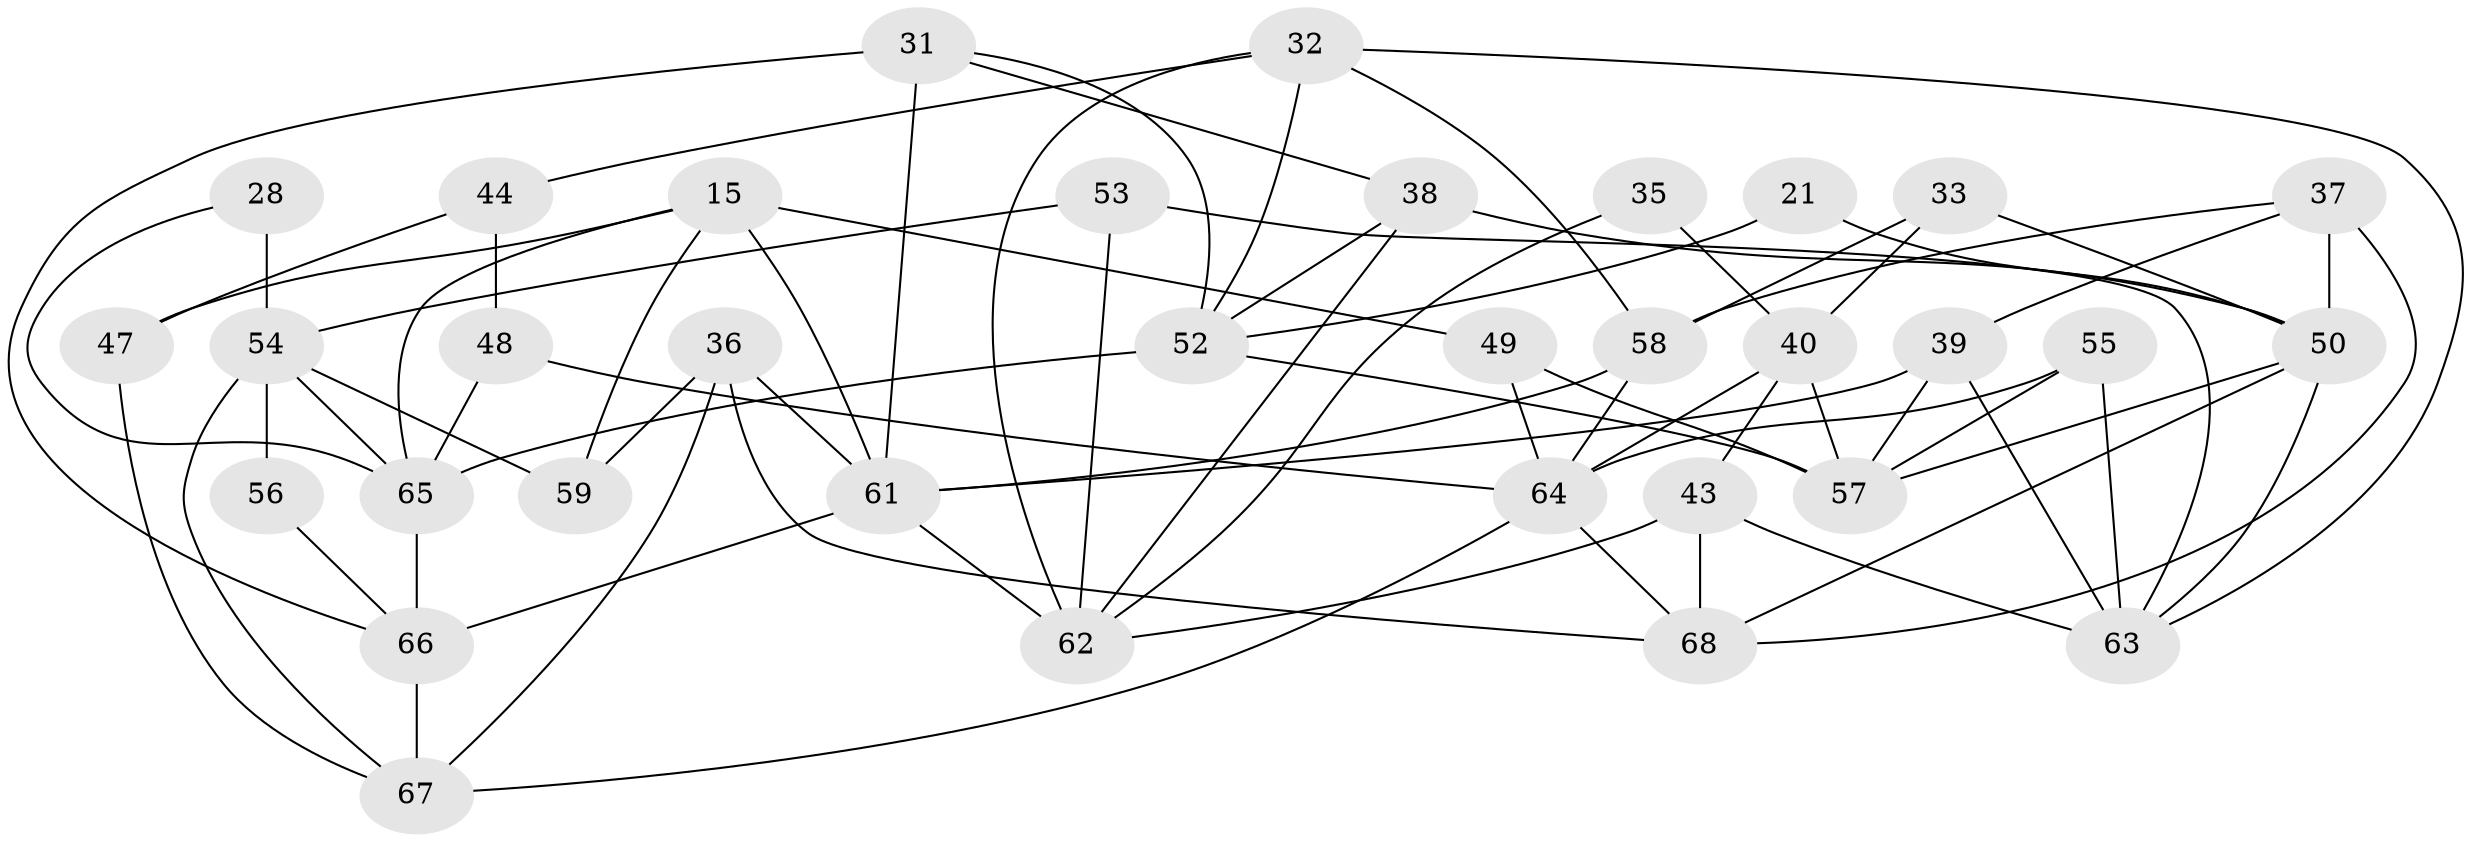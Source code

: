 // original degree distribution, {4: 0.29411764705882354, 3: 0.3235294117647059, 5: 0.25, 6: 0.04411764705882353, 2: 0.058823529411764705, 8: 0.014705882352941176, 7: 0.014705882352941176}
// Generated by graph-tools (version 1.1) at 2025/50/03/09/25 04:50:36]
// undirected, 34 vertices, 74 edges
graph export_dot {
graph [start="1"]
  node [color=gray90,style=filled];
  15;
  21;
  28;
  31;
  32 [super="+18"];
  33;
  35;
  36;
  37;
  38 [super="+25"];
  39 [super="+16"];
  40 [super="+9+17"];
  43;
  44;
  47;
  48;
  49 [super="+27"];
  50 [super="+8+41"];
  52 [super="+29"];
  53;
  54 [super="+12"];
  55 [super="+6"];
  56;
  57 [super="+22+45"];
  58 [super="+19"];
  59 [super="+11"];
  61 [super="+46+20+30"];
  62 [super="+26+42"];
  63 [super="+34+14"];
  64 [super="+5+51"];
  65;
  66 [super="+2"];
  67 [super="+4+60"];
  68;
  15 -- 65;
  15 -- 49 [weight=2];
  15 -- 47;
  15 -- 61;
  15 -- 59;
  21 -- 52;
  21 -- 50;
  28 -- 65;
  28 -- 54 [weight=2];
  31 -- 61 [weight=3];
  31 -- 38 [weight=2];
  31 -- 66;
  31 -- 52;
  32 -- 44;
  32 -- 52;
  32 -- 58;
  32 -- 63;
  32 -- 62;
  33 -- 50;
  33 -- 40 [weight=2];
  33 -- 58;
  35 -- 40;
  35 -- 62;
  36 -- 68;
  36 -- 67;
  36 -- 59;
  36 -- 61;
  37 -- 68;
  37 -- 50 [weight=2];
  37 -- 39;
  37 -- 58;
  38 -- 52;
  38 -- 50;
  38 -- 62;
  39 -- 63 [weight=3];
  39 -- 57 [weight=2];
  39 -- 61 [weight=2];
  40 -- 64 [weight=3];
  40 -- 43;
  40 -- 57 [weight=3];
  43 -- 68;
  43 -- 62;
  43 -- 63;
  44 -- 47;
  44 -- 48;
  47 -- 67;
  48 -- 65;
  48 -- 64;
  49 -- 64 [weight=2];
  49 -- 57;
  50 -- 63 [weight=2];
  50 -- 57;
  50 -- 68;
  52 -- 57 [weight=2];
  52 -- 65;
  53 -- 54;
  53 -- 62;
  53 -- 63;
  54 -- 56 [weight=2];
  54 -- 65 [weight=2];
  54 -- 67;
  54 -- 59;
  55 -- 64;
  55 -- 57 [weight=2];
  55 -- 63;
  56 -- 66;
  58 -- 64;
  58 -- 61;
  61 -- 66;
  61 -- 62 [weight=2];
  64 -- 68;
  64 -- 67 [weight=2];
  65 -- 66;
  66 -- 67 [weight=2];
}
